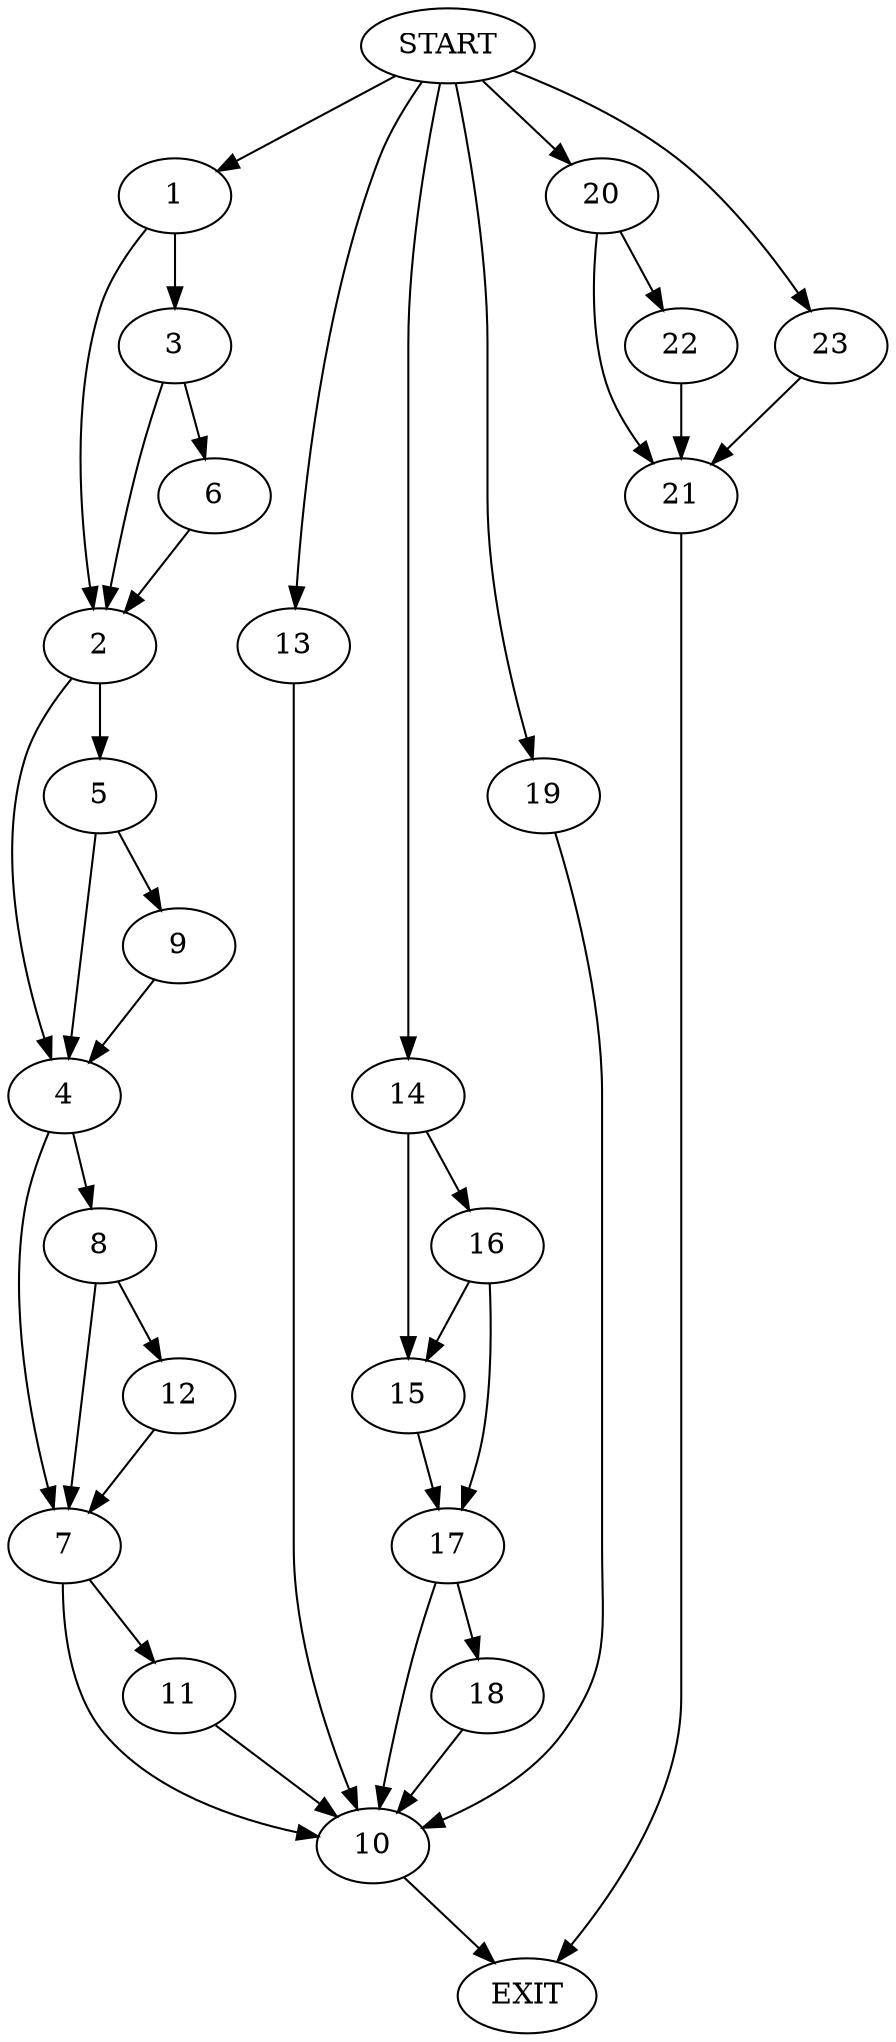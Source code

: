 digraph {
0 [label="START"]
24 [label="EXIT"]
0 -> 1
1 -> 2
1 -> 3
2 -> 4
2 -> 5
3 -> 6
3 -> 2
6 -> 2
4 -> 7
4 -> 8
5 -> 4
5 -> 9
9 -> 4
7 -> 10
7 -> 11
8 -> 12
8 -> 7
12 -> 7
10 -> 24
11 -> 10
0 -> 13
13 -> 10
0 -> 14
14 -> 15
14 -> 16
15 -> 17
16 -> 17
16 -> 15
17 -> 10
17 -> 18
18 -> 10
0 -> 19
19 -> 10
0 -> 20
20 -> 21
20 -> 22
21 -> 24
22 -> 21
0 -> 23
23 -> 21
}
